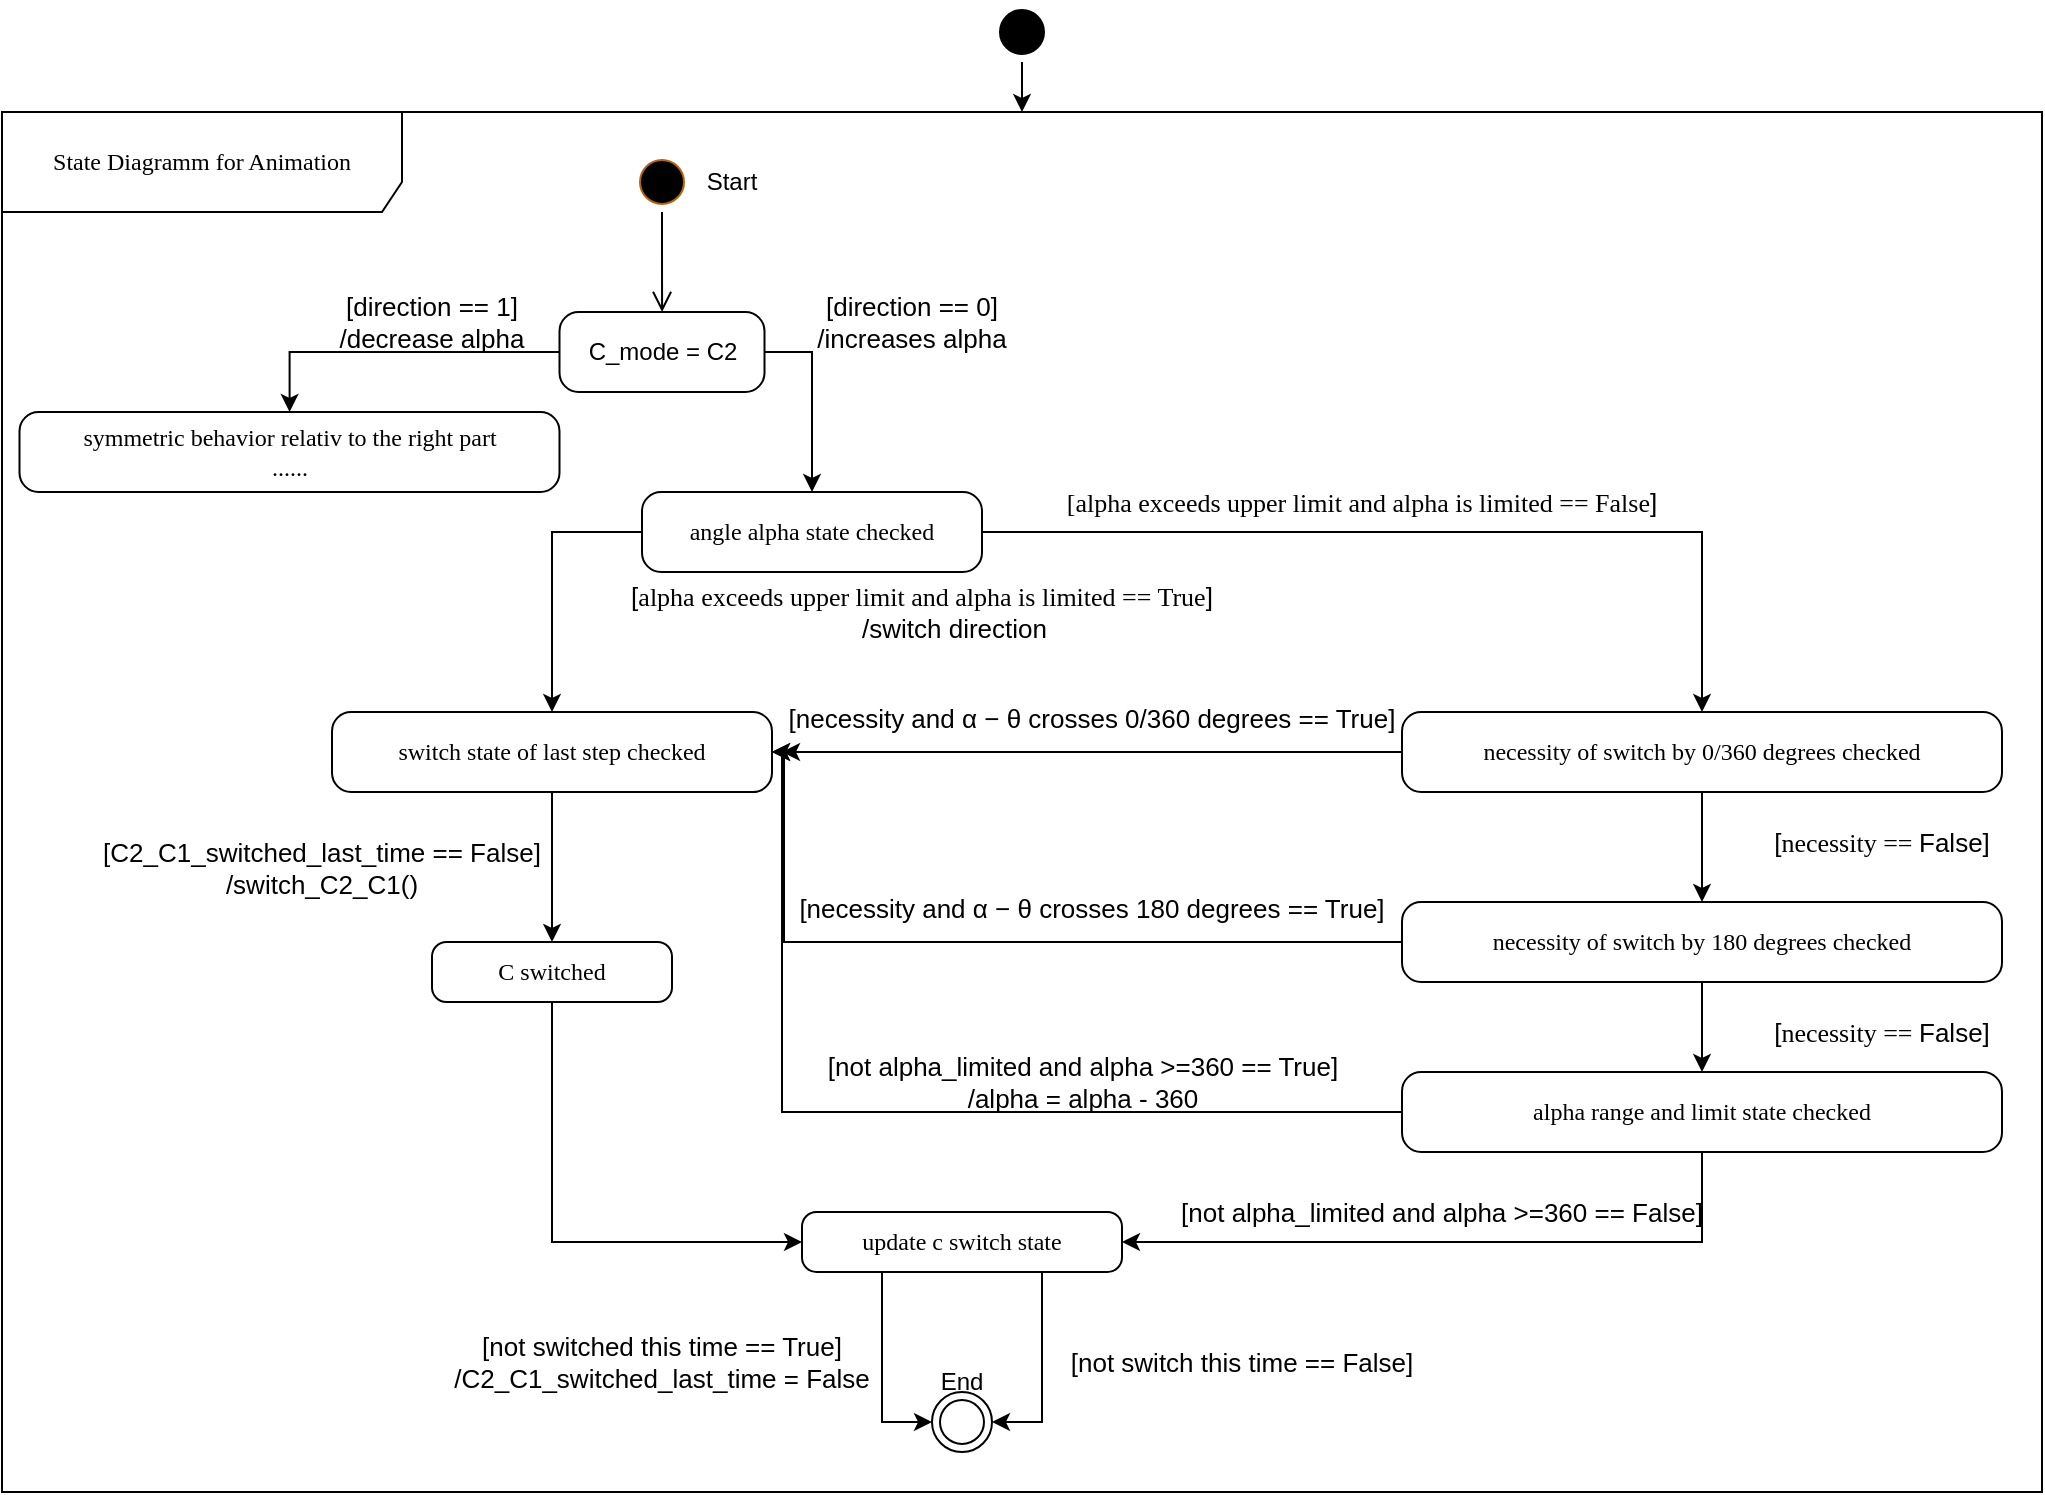 <mxfile version="24.8.8">
  <diagram name="Page-1" id="58cdce13-f638-feb5-8d6f-7d28b1aa9fa0">
    <mxGraphModel grid="1" page="1" gridSize="10" guides="1" tooltips="1" connect="1" arrows="1" fold="1" pageScale="1" pageWidth="1100" pageHeight="850" background="none" math="0" shadow="0">
      <root>
        <mxCell id="0" />
        <mxCell id="1" parent="0" />
        <mxCell id="2a3bc250acf0617d-8" value="State Diagramm for Animation" style="shape=umlFrame;whiteSpace=wrap;html=1;rounded=1;shadow=0;comic=0;labelBackgroundColor=none;strokeWidth=1;fontFamily=Verdana;fontSize=12;align=center;width=200;height=50;" vertex="1" parent="1">
          <mxGeometry x="50" y="105" width="1020" height="690" as="geometry" />
        </mxCell>
        <mxCell id="382b91b5511bd0f7-1" value="" style="ellipse;html=1;shape=startState;rounded=1;shadow=0;comic=0;labelBackgroundColor=none;fontFamily=Verdana;fontSize=12;align=center;direction=south;fillColor=#000000;strokeColor=#b46504;" vertex="1" parent="1">
          <mxGeometry x="365" y="125" width="30" height="30" as="geometry" />
        </mxCell>
        <mxCell id="55TJ_ZkYL5hM4LRfqOBl-16" style="edgeStyle=orthogonalEdgeStyle;rounded=0;orthogonalLoop=1;jettySize=auto;html=1;exitX=0;exitY=0.5;exitDx=0;exitDy=0;" edge="1" parent="1" source="382b91b5511bd0f7-7" target="55TJ_ZkYL5hM4LRfqOBl-15">
          <mxGeometry relative="1" as="geometry">
            <mxPoint x="455" y="345" as="sourcePoint" />
          </mxGeometry>
        </mxCell>
        <mxCell id="4EAktQYD83jiBUtCIHTl-13" style="edgeStyle=orthogonalEdgeStyle;rounded=0;orthogonalLoop=1;jettySize=auto;html=1;exitX=1;exitY=0.5;exitDx=0;exitDy=0;" edge="1" parent="1" source="382b91b5511bd0f7-7" target="4EAktQYD83jiBUtCIHTl-11">
          <mxGeometry relative="1" as="geometry" />
        </mxCell>
        <mxCell id="382b91b5511bd0f7-7" value="angle alpha state checked" style="rounded=1;whiteSpace=wrap;html=1;arcSize=24;shadow=0;comic=0;labelBackgroundColor=none;fontFamily=Verdana;fontSize=12;align=center;" vertex="1" parent="1">
          <mxGeometry x="370" y="295" width="170" height="40" as="geometry" />
        </mxCell>
        <mxCell id="382b91b5511bd0f7-9" value="symmetric behavior relativ to the right part&lt;div&gt;......&lt;/div&gt;" style="rounded=1;whiteSpace=wrap;html=1;arcSize=24;shadow=0;comic=0;labelBackgroundColor=none;fontFamily=Verdana;fontSize=12;align=center;" vertex="1" parent="1">
          <mxGeometry x="58.75" y="255" width="270" height="40" as="geometry" />
        </mxCell>
        <mxCell id="2a3bc250acf0617d-9" style="edgeStyle=orthogonalEdgeStyle;html=1;labelBackgroundColor=none;endArrow=open;endSize=8;fontFamily=Verdana;fontSize=12;align=left;" edge="1" parent="1" source="382b91b5511bd0f7-1" target="55TJ_ZkYL5hM4LRfqOBl-13">
          <mxGeometry relative="1" as="geometry">
            <mxPoint x="380" y="205" as="targetPoint" />
          </mxGeometry>
        </mxCell>
        <mxCell id="55TJ_ZkYL5hM4LRfqOBl-4" value="&lt;font style=&quot;font-size: 13px;&quot;&gt;[direction == 1]&lt;/font&gt;&lt;div&gt;&lt;font style=&quot;font-size: 13px;&quot;&gt;/decrease alpha&lt;/font&gt;&lt;/div&gt;" style="text;html=1;align=center;verticalAlign=middle;whiteSpace=wrap;rounded=0;" vertex="1" parent="1">
          <mxGeometry x="180" y="195" width="170" height="30" as="geometry" />
        </mxCell>
        <mxCell id="55TJ_ZkYL5hM4LRfqOBl-5" value="&lt;font style=&quot;font-size: 13px;&quot;&gt;[direction == 0]&lt;/font&gt;&lt;div&gt;&lt;font style=&quot;font-size: 13px;&quot;&gt;/increases alpha&lt;/font&gt;&lt;/div&gt;" style="text;html=1;align=center;verticalAlign=middle;whiteSpace=wrap;rounded=0;" vertex="1" parent="1">
          <mxGeometry x="420" y="195" width="170" height="30" as="geometry" />
        </mxCell>
        <mxCell id="55TJ_ZkYL5hM4LRfqOBl-12" style="edgeStyle=orthogonalEdgeStyle;rounded=0;orthogonalLoop=1;jettySize=auto;html=1;exitX=1;exitY=0.5;exitDx=0;exitDy=0;" edge="1" parent="1" source="55TJ_ZkYL5hM4LRfqOBl-13" target="382b91b5511bd0f7-7">
          <mxGeometry relative="1" as="geometry">
            <mxPoint x="440" y="245" as="sourcePoint" />
          </mxGeometry>
        </mxCell>
        <mxCell id="4EAktQYD83jiBUtCIHTl-7" style="edgeStyle=orthogonalEdgeStyle;rounded=0;orthogonalLoop=1;jettySize=auto;html=1;exitX=0;exitY=0.5;exitDx=0;exitDy=0;" edge="1" parent="1" source="55TJ_ZkYL5hM4LRfqOBl-13" target="382b91b5511bd0f7-9">
          <mxGeometry relative="1" as="geometry" />
        </mxCell>
        <mxCell id="55TJ_ZkYL5hM4LRfqOBl-13" value="&lt;span style=&quot;font-family: Helvetica;&quot;&gt;C_mode = C2&lt;/span&gt;" style="rounded=1;whiteSpace=wrap;html=1;arcSize=24;shadow=0;comic=0;labelBackgroundColor=none;fontFamily=Verdana;fontSize=12;align=center;" vertex="1" parent="1">
          <mxGeometry x="328.75" y="205" width="102.5" height="40" as="geometry" />
        </mxCell>
        <mxCell id="55TJ_ZkYL5hM4LRfqOBl-14" value="Start" style="text;html=1;align=center;verticalAlign=middle;whiteSpace=wrap;rounded=0;" vertex="1" parent="1">
          <mxGeometry x="385" y="125" width="60" height="30" as="geometry" />
        </mxCell>
        <mxCell id="4EAktQYD83jiBUtCIHTl-2" style="edgeStyle=orthogonalEdgeStyle;rounded=0;orthogonalLoop=1;jettySize=auto;html=1;exitX=0.5;exitY=1;exitDx=0;exitDy=0;entryX=0.5;entryY=0;entryDx=0;entryDy=0;" edge="1" parent="1" source="55TJ_ZkYL5hM4LRfqOBl-15" target="4EAktQYD83jiBUtCIHTl-1">
          <mxGeometry relative="1" as="geometry" />
        </mxCell>
        <mxCell id="55TJ_ZkYL5hM4LRfqOBl-15" value="switch state of last step checked" style="rounded=1;whiteSpace=wrap;html=1;arcSize=24;shadow=0;comic=0;labelBackgroundColor=none;fontFamily=Verdana;fontSize=12;align=center;" vertex="1" parent="1">
          <mxGeometry x="215" y="405" width="220" height="40" as="geometry" />
        </mxCell>
        <mxCell id="55TJ_ZkYL5hM4LRfqOBl-17" value="&lt;font style=&quot;font-size: 13px;&quot;&gt;[&lt;span style=&quot;font-family: Verdana;&quot;&gt;alpha exceeds upper limit&amp;nbsp;&lt;/span&gt;&lt;span style=&quot;font-family: Verdana; background-color: initial;&quot;&gt;and alpha is limited == True&lt;/span&gt;]&lt;/font&gt;&lt;div&gt;&lt;font style=&quot;font-size: 13px;&quot;&gt;&amp;nbsp; &amp;nbsp; &amp;nbsp; &amp;nbsp; &amp;nbsp;/switch direction&lt;/font&gt;&lt;/div&gt;" style="text;html=1;align=center;verticalAlign=middle;whiteSpace=wrap;rounded=0;" vertex="1" parent="1">
          <mxGeometry x="320" y="340" width="380" height="30" as="geometry" />
        </mxCell>
        <mxCell id="Eta0v8zq2pt3wXClCBmr-24" style="edgeStyle=orthogonalEdgeStyle;rounded=0;orthogonalLoop=1;jettySize=auto;html=1;exitX=0.5;exitY=1;exitDx=0;exitDy=0;entryX=0;entryY=0.5;entryDx=0;entryDy=0;" edge="1" parent="1" source="4EAktQYD83jiBUtCIHTl-1" target="Eta0v8zq2pt3wXClCBmr-27">
          <mxGeometry relative="1" as="geometry" />
        </mxCell>
        <mxCell id="4EAktQYD83jiBUtCIHTl-1" value="C switched" style="rounded=1;whiteSpace=wrap;html=1;arcSize=24;shadow=0;comic=0;labelBackgroundColor=none;fontFamily=Verdana;fontSize=12;align=center;" vertex="1" parent="1">
          <mxGeometry x="265" y="520" width="120" height="30" as="geometry" />
        </mxCell>
        <mxCell id="4EAktQYD83jiBUtCIHTl-3" value="&lt;font style=&quot;font-size: 13px;&quot;&gt;[C2_C1_switched_last_time == False]&lt;/font&gt;&lt;div&gt;&lt;font style=&quot;font-size: 13px;&quot;&gt;/switch_C2_C1()&lt;/font&gt;&lt;/div&gt;" style="text;html=1;align=center;verticalAlign=middle;whiteSpace=wrap;rounded=0;" vertex="1" parent="1">
          <mxGeometry x="95" y="465" width="230" height="35" as="geometry" />
        </mxCell>
        <mxCell id="Eta0v8zq2pt3wXClCBmr-5" style="edgeStyle=orthogonalEdgeStyle;rounded=0;orthogonalLoop=1;jettySize=auto;html=1;exitX=0.5;exitY=1;exitDx=0;exitDy=0;" edge="1" parent="1" source="4EAktQYD83jiBUtCIHTl-11" target="Eta0v8zq2pt3wXClCBmr-4">
          <mxGeometry relative="1" as="geometry" />
        </mxCell>
        <mxCell id="Eta0v8zq2pt3wXClCBmr-11" style="edgeStyle=orthogonalEdgeStyle;rounded=0;orthogonalLoop=1;jettySize=auto;html=1;exitX=0;exitY=0.5;exitDx=0;exitDy=0;entryX=1;entryY=0.5;entryDx=0;entryDy=0;" edge="1" parent="1" source="4EAktQYD83jiBUtCIHTl-11" target="55TJ_ZkYL5hM4LRfqOBl-15">
          <mxGeometry relative="1" as="geometry" />
        </mxCell>
        <mxCell id="4EAktQYD83jiBUtCIHTl-11" value="necessity of switch by 0/360 degrees checked" style="rounded=1;whiteSpace=wrap;html=1;arcSize=24;shadow=0;comic=0;labelBackgroundColor=none;fontFamily=Verdana;fontSize=12;align=center;" vertex="1" parent="1">
          <mxGeometry x="750" y="405" width="300" height="40" as="geometry" />
        </mxCell>
        <mxCell id="4EAktQYD83jiBUtCIHTl-15" style="edgeStyle=orthogonalEdgeStyle;rounded=0;orthogonalLoop=1;jettySize=auto;html=1;exitX=1;exitY=0.5;exitDx=0;exitDy=0;" edge="1" parent="1" source="4EAktQYD83jiBUtCIHTl-14" target="2a3bc250acf0617d-8">
          <mxGeometry relative="1" as="geometry" />
        </mxCell>
        <mxCell id="4EAktQYD83jiBUtCIHTl-14" value="" style="ellipse;html=1;shape=startState;rounded=1;shadow=0;comic=0;labelBackgroundColor=none;fontFamily=Verdana;fontSize=12;align=center;direction=south;fillColor=#000000;strokeColor=#000000;" vertex="1" parent="1">
          <mxGeometry x="545" y="50" width="30" height="30" as="geometry" />
        </mxCell>
        <mxCell id="Eta0v8zq2pt3wXClCBmr-1" value="&lt;font style=&quot;font-size: 13px;&quot;&gt;&lt;span style=&quot;font-family: Verdana;&quot;&gt;[alpha exceeds upper limit&amp;nbsp;&lt;/span&gt;&lt;span style=&quot;background-color: initial; font-family: Verdana;&quot;&gt;and alpha is limited == False&lt;/span&gt;]&lt;/font&gt;" style="text;html=1;align=center;verticalAlign=middle;whiteSpace=wrap;rounded=0;" vertex="1" parent="1">
          <mxGeometry x="540" y="285" width="380" height="30" as="geometry" />
        </mxCell>
        <mxCell id="Eta0v8zq2pt3wXClCBmr-9" style="edgeStyle=orthogonalEdgeStyle;rounded=0;orthogonalLoop=1;jettySize=auto;html=1;exitX=0.5;exitY=1;exitDx=0;exitDy=0;entryX=0.5;entryY=0;entryDx=0;entryDy=0;" edge="1" parent="1" source="Eta0v8zq2pt3wXClCBmr-4" target="Eta0v8zq2pt3wXClCBmr-8">
          <mxGeometry relative="1" as="geometry" />
        </mxCell>
        <mxCell id="Eta0v8zq2pt3wXClCBmr-13" style="edgeStyle=orthogonalEdgeStyle;rounded=0;orthogonalLoop=1;jettySize=auto;html=1;exitX=0;exitY=0.5;exitDx=0;exitDy=0;" edge="1" parent="1" source="Eta0v8zq2pt3wXClCBmr-4">
          <mxGeometry relative="1" as="geometry">
            <mxPoint x="440" y="425" as="targetPoint" />
            <Array as="points">
              <mxPoint x="441" y="520" />
              <mxPoint x="441" y="425" />
            </Array>
          </mxGeometry>
        </mxCell>
        <mxCell id="Eta0v8zq2pt3wXClCBmr-4" value="necessity of switch by 180 degrees checked" style="rounded=1;whiteSpace=wrap;html=1;arcSize=24;shadow=0;comic=0;labelBackgroundColor=none;fontFamily=Verdana;fontSize=12;align=center;" vertex="1" parent="1">
          <mxGeometry x="750" y="500" width="300" height="40" as="geometry" />
        </mxCell>
        <mxCell id="Eta0v8zq2pt3wXClCBmr-6" value="&lt;font style=&quot;font-size: 13px;&quot;&gt;[&lt;span style=&quot;font-family: Verdana;&quot;&gt;necessity ==&amp;nbsp;&lt;/span&gt;False]&lt;/font&gt;" style="text;html=1;align=center;verticalAlign=middle;whiteSpace=wrap;rounded=0;" vertex="1" parent="1">
          <mxGeometry x="920" y="455" width="140" height="30" as="geometry" />
        </mxCell>
        <mxCell id="Eta0v8zq2pt3wXClCBmr-21" style="edgeStyle=orthogonalEdgeStyle;rounded=0;orthogonalLoop=1;jettySize=auto;html=1;exitX=0;exitY=0.5;exitDx=0;exitDy=0;entryX=1;entryY=0.5;entryDx=0;entryDy=0;" edge="1" parent="1" source="Eta0v8zq2pt3wXClCBmr-8" target="55TJ_ZkYL5hM4LRfqOBl-15">
          <mxGeometry relative="1" as="geometry">
            <Array as="points">
              <mxPoint x="440" y="605" />
              <mxPoint x="440" y="425" />
            </Array>
          </mxGeometry>
        </mxCell>
        <mxCell id="Eta0v8zq2pt3wXClCBmr-22" style="edgeStyle=orthogonalEdgeStyle;rounded=0;orthogonalLoop=1;jettySize=auto;html=1;exitX=0.5;exitY=1;exitDx=0;exitDy=0;entryX=1;entryY=0.5;entryDx=0;entryDy=0;" edge="1" parent="1" source="Eta0v8zq2pt3wXClCBmr-8" target="Eta0v8zq2pt3wXClCBmr-27">
          <mxGeometry relative="1" as="geometry" />
        </mxCell>
        <mxCell id="Eta0v8zq2pt3wXClCBmr-8" value="alpha range and limit state checked" style="rounded=1;whiteSpace=wrap;html=1;arcSize=24;shadow=0;comic=0;labelBackgroundColor=none;fontFamily=Verdana;fontSize=12;align=center;" vertex="1" parent="1">
          <mxGeometry x="750" y="585" width="300" height="40" as="geometry" />
        </mxCell>
        <mxCell id="Eta0v8zq2pt3wXClCBmr-10" value="&lt;font style=&quot;font-size: 13px;&quot;&gt;[&lt;span style=&quot;font-family: Verdana;&quot;&gt;necessity ==&amp;nbsp;&lt;/span&gt;False]&lt;/font&gt;" style="text;html=1;align=center;verticalAlign=middle;whiteSpace=wrap;rounded=0;" vertex="1" parent="1">
          <mxGeometry x="920" y="550" width="140" height="30" as="geometry" />
        </mxCell>
        <mxCell id="Eta0v8zq2pt3wXClCBmr-16" value="" style="ellipse;html=1;shape=endState;rounded=1;shadow=0;comic=0;labelBackgroundColor=none;fontFamily=Verdana;fontSize=12;align=center;" vertex="1" parent="1">
          <mxGeometry x="515" y="745" width="30" height="30" as="geometry" />
        </mxCell>
        <mxCell id="Eta0v8zq2pt3wXClCBmr-20" value="&lt;font style=&quot;font-size: 13px;&quot;&gt;[not alpha_limited and alpha &amp;gt;=360 == True]&lt;/font&gt;&lt;div&gt;&lt;font style=&quot;font-size: 13px;&quot;&gt;/alpha = alpha - 360&lt;/font&gt;&lt;/div&gt;" style="text;html=1;align=center;verticalAlign=middle;whiteSpace=wrap;rounded=0;" vertex="1" parent="1">
          <mxGeometry x="452.5" y="575" width="275" height="30" as="geometry" />
        </mxCell>
        <mxCell id="Eta0v8zq2pt3wXClCBmr-23" value="&lt;font style=&quot;font-size: 13px;&quot;&gt;[not alpha_limited and alpha &amp;gt;=360 == False]&lt;/font&gt;" style="text;html=1;align=center;verticalAlign=middle;whiteSpace=wrap;rounded=0;" vertex="1" parent="1">
          <mxGeometry x="630" y="640" width="280" height="30" as="geometry" />
        </mxCell>
        <mxCell id="Eta0v8zq2pt3wXClCBmr-25" value="End" style="text;html=1;align=center;verticalAlign=middle;whiteSpace=wrap;rounded=0;" vertex="1" parent="1">
          <mxGeometry x="500" y="725" width="60" height="30" as="geometry" />
        </mxCell>
        <mxCell id="Eta0v8zq2pt3wXClCBmr-31" style="edgeStyle=orthogonalEdgeStyle;rounded=0;orthogonalLoop=1;jettySize=auto;html=1;exitX=0.25;exitY=1;exitDx=0;exitDy=0;entryX=0;entryY=0.5;entryDx=0;entryDy=0;" edge="1" parent="1" source="Eta0v8zq2pt3wXClCBmr-27" target="Eta0v8zq2pt3wXClCBmr-16">
          <mxGeometry relative="1" as="geometry" />
        </mxCell>
        <mxCell id="Eta0v8zq2pt3wXClCBmr-33" style="edgeStyle=orthogonalEdgeStyle;rounded=0;orthogonalLoop=1;jettySize=auto;html=1;exitX=0.75;exitY=1;exitDx=0;exitDy=0;entryX=1;entryY=0.5;entryDx=0;entryDy=0;" edge="1" parent="1" source="Eta0v8zq2pt3wXClCBmr-27" target="Eta0v8zq2pt3wXClCBmr-16">
          <mxGeometry relative="1" as="geometry">
            <Array as="points">
              <mxPoint x="570" y="760" />
            </Array>
          </mxGeometry>
        </mxCell>
        <mxCell id="Eta0v8zq2pt3wXClCBmr-27" value="update c switch state" style="rounded=1;whiteSpace=wrap;html=1;arcSize=24;shadow=0;comic=0;labelBackgroundColor=none;fontFamily=Verdana;fontSize=12;align=center;" vertex="1" parent="1">
          <mxGeometry x="450" y="655" width="160" height="30" as="geometry" />
        </mxCell>
        <mxCell id="Eta0v8zq2pt3wXClCBmr-30" value="&lt;font style=&quot;font-size: 13px;&quot;&gt;[not switched this time == True]&lt;/font&gt;&lt;div&gt;&lt;font style=&quot;font-size: 13px;&quot;&gt;/C2_C1_switched_last_time = False&lt;/font&gt;&lt;/div&gt;" style="text;html=1;align=center;verticalAlign=middle;whiteSpace=wrap;rounded=0;" vertex="1" parent="1">
          <mxGeometry x="261.25" y="715" width="237.5" height="30" as="geometry" />
        </mxCell>
        <mxCell id="Eta0v8zq2pt3wXClCBmr-34" value="&lt;font style=&quot;font-size: 13px;&quot;&gt;[not switch this time == False]&lt;/font&gt;" style="text;html=1;align=center;verticalAlign=middle;whiteSpace=wrap;rounded=0;" vertex="1" parent="1">
          <mxGeometry x="580" y="715" width="180" height="30" as="geometry" />
        </mxCell>
        <mxCell id="Eta0v8zq2pt3wXClCBmr-35" value="&lt;span style=&quot;font-size: 13px;&quot;&gt;[necessity and&amp;nbsp;&lt;/span&gt;&lt;span style=&quot;background-color: initial;&quot;&gt;&lt;span style=&quot;font-size: 13px;&quot;&gt;α − θ crosses 180 degrees == True]&lt;/span&gt;&lt;/span&gt;" style="text;html=1;align=center;verticalAlign=middle;whiteSpace=wrap;rounded=0;" vertex="1" parent="1">
          <mxGeometry x="445" y="485" width="300" height="35" as="geometry" />
        </mxCell>
        <mxCell id="Eta0v8zq2pt3wXClCBmr-36" value="&lt;span style=&quot;font-size: 13px;&quot;&gt;[necessity and&amp;nbsp;&lt;/span&gt;&lt;span style=&quot;background-color: initial;&quot;&gt;&lt;span style=&quot;font-size: 13px;&quot;&gt;α − θ crosses 0/360 degrees&amp;nbsp;== True]&lt;/span&gt;&lt;/span&gt;" style="text;html=1;align=center;verticalAlign=middle;whiteSpace=wrap;rounded=0;" vertex="1" parent="1">
          <mxGeometry x="440" y="390" width="310" height="35" as="geometry" />
        </mxCell>
      </root>
    </mxGraphModel>
  </diagram>
</mxfile>
